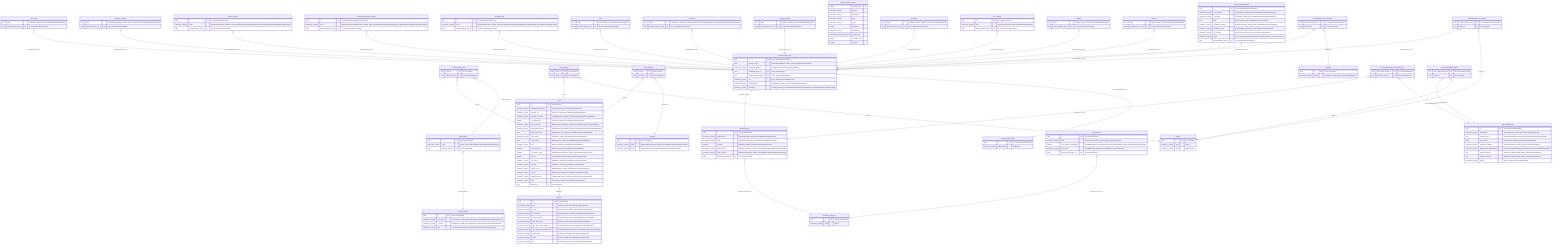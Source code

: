 erDiagram
    address {
        uuid id PK"ID von Adresse"
        character_varying city "Postort, XPath: /juris-table/juris-gericht/postort"
        character_varying email "Email-Adresse, XPath: /juris-table/juris-gericht/email"
        character_varying fax_number "Telefax-Nummer, XPath: /juris-table/juris-gericht/telefax"
        character_varying phone_number "Telefonnummer, XPath: /juris-table/juris-gericht/telefon"
        character_varying post_office_box "Postfach, XPath: /juris-table/juris-gericht/postfach"
        character_varying post_office_box_location "Postfachort, XPath: /juris-table/juris-gericht/postfachort"
        character_varying post_office_box_postal_code "Postfachpostleitzahl, XPath: /juris-table/juris-gericht/postfachplz"
        character_varying postal_code "Postleitzahl, XPath: /juris-table/juris-gericht/plz"
        character_varying street "Strasse, XPath: /juris-table/juris-gericht/strasse"
        character_varying url "Website-Url, XPath: /juris-table/juris-gericht/internet"
    }

    case_facts {
        text value "Tatbestand, XPath: /juris-r/textdaten/tatbestand/body/div"
        uuid documentation_unit_id FK"ID von Dokumentationseinheit"
    }

    court {
        uuid id PK"ID von Gericht"
        character_varying additional_information "Zusatz, XPath: /juris-table/juris-gericht/zusatz"
        character_varying belongs_to "Gehört zu, XPath: /juris-table/juris-gericht/gehoertzu"
        character_varying belongs_to_branch "Ist Zweigstelle zu, XPath: /juris-table/juris-gericht/istzweigstellezu"
        boolean can_deliver_lrs "Liefert lrs, XPath: /juris-table/juris-gericht/liefertlrs"
        character_varying current_branch "Bestehende Zweigstelle, XPath: /juris-table/juris-gericht/bestzweigstelle"
        character_varying deprecated_branch "Aufgehobene Zweigstelle, XPath: /juris-table/juris-gericht/aufgehzweigstelle"
        date deprecated_since "Aufgehoben seit, XPath: /juris-table/juris-gericht/aufhebdatum"
        character_varying early_name "Frühname, XPath: /juris-table/juris-gericht/fruehname"
        date exists_since "Bestehdatum, XPath: /juris-table/juris-gericht/bestehdatum"
        character_varying field "Bereich, XPath: /juris-table/juris-gericht/bereich"
        boolean is_foreign_court "Ausland, XPath: /juris-table/juris-gericht/ausland"
        boolean is_superior_court "Übergeordnetes Gericht, XPath: /juris-table/juris-gericht/supra"
        integer juris_id "Juris-Gericht ID, XPath: /juris-table/juris-gericht/@id"
        character_varying late_name "Spätname, XPath: /juris-table/juris-gericht/spaetname"
        character_varying location "Gerichtsort, XPath: /juris-table/juris-gericht/gerort"
        character_varying official_name "Offizeller Name, XPath: /juris-table/juris-gericht/offizname"
        character_varying remark "Bemerkung, XPath: /juris-table/juris-gericht/bemerkung"
        character_varying traditional_name "Traditioneller Name, XPath: /juris-table/juris-gericht/tradname"
        character_varying type "Gerichtstyp, XPath: /juris-table/juris-gericht/gertyp"
        uuid address_id FK"ID von Adresse"
    }

    court_judicial_body {
        uuid court_id PK"ID von Gericht"
        uuid judicial_body_id PK"ID von Spruchkörper"
    }

    court_region {
        uuid court_id PK"ID von Gericht"
        uuid region_id PK"ID von Region"
    }

    court_synonym {
        uuid court_id PK"ID von Gericht"
        uuid synonym_id PK"ID von Synonym"
    }

    decision_grounds {
        text value "Entscheidungsgründe, XPath: /juris-r/textdaten/entscheidungsgruende/body/div"
        uuid documentation_unit_id FK"ID von Dokumentationseinheit"
    }

    decision_name {
        uuid id PK"ID von Entscheidungsname"
        character_varying value "Entscheidungsname, XPath: /juris-r/paratrubriken/zuordnung/aspekt[text()='Entscheidungsname']/following-sibling::begriff"
        uuid documentation_unit_id FK"ID von Dokumentationseinheit"
    }

    deviating_document_number {
        uuid id PK"ID von Abweichende Dokumentnummer"
        character_varying value "Abweichende Dokumentnummer, XPath: /juris-r/paratrubriken/zuordnung/aspekt[text()='abweichende Nr']/following-sibling::begriff"
        uuid documentation_unit_id FK"ID von Dokumentationseinheit"
    }

    deviating_ecli {
        uuid id PK"ID von Abweichender ECLI"
        character_varying value "Abweichender ECLI, XPath: /juris-r/paratrubriken/zuordnung/aspekt[text()='Abweichender ECLI']/following-sibling::begriff"
        uuid documentation_unit_id FK"ID von Dokumentationseinheit"
    }

    document_category {
        uuid id PK"ID von Dokumentart"
        character_varying label "Kürzel"
    }

    document_type {
        uuid id PK"ID von Dokumenttyp"
        character_varying abbreviation "Juris-Abkürzung, XPath: /juris-table/juris-doktyp/jurisabk"
        character_varying label "Bezeichnung, XPath: /juris-table/juris-doktyp/bezeichnung"
        boolean multiple "Mehrfach, XPath: /juris-table/juris-doktyp/mehrfach"
        character_varying super_label_1 "Überbezeichnung 1, XPath: /juris-table/juris-doktyp/ueberbezeichnung1"
        character_varying super_label_2 "Überbezeichnung 2, XPath: /juris-table/juris-doktyp/ueberbezeichnung2"
        uuid document_category_id FK"ID von Dokumentart"
    }

    documentation_office {
        uuid id PK"ID von Dokumentationsstelle"
        character_varying abbreviation "Abkürzung"
    }

    documentation_unit {
        uuid id PK"ID von Dokumentationseinheit"
        date decision_date "Entscheidungsdatum, XPath: /juris-r/metadaten/entsch-datum"
        character_varying document_number "Dokumentnummer, XPath: /juris-r/@doknr"
        uuid document_type_id FK"ID von Dokumenttyp"
        uuid documentation_office_id FK"ID von Dokumentationsstelle"
        character_varying ecli "ECLI, XPath: /juris-r/metadaten/ecli"
        character_varying judicial_body "Spruchkörper, XPath: /juris-r/metadaten/spruchkoerper"
        character_varying procedure "Vorgang, XPath: /juris-r/paratrubriken/zuordnung/aspekt[text()='Vorgang']/following-sibling::begriff"
    }

    documentation_unit_keyword {
        uuid documentation_unit_id PK"ID von Dokumentationseinheit"
        uuid keyword_id PK"ID von Schlagwort"
    }

    documentation_unit_region {
        uuid documentation_unit_id PK"ID von Dokumentationseinheit"
        uuid region_id PK"ID von Region"
    }

    file_number {
        uuid id PK"ID von Aktenzeichen"
        character_varying value "Aktenzeichen, XPath: /juris-r/metadaten/aktenzeichen"
        uuid documentation_unit_id FK"ID von Dokumentationseinheit"
    }

    flyway_schema_history {
        integer installed_rank PK
        character_varying version 
        character_varying description 
        character_varying type 
        character_varying script 
        integer checksum 
        character_varying installed_by 
        timestamp_without_time_zone installed_on 
        integer execution_time 
        boolean success 
    }

    grounds {
        text value "Gründe, XPath: /juris-r/textdaten/gruende/body/div"
        uuid documentation_unit_id FK"ID von Dokumentationseinheit"
    }

    guiding_principle {
        text value "Leitsatz, XPath: /juris-r/textdaten/leitsatz/body/div"
        uuid documentation_unit_id FK"ID von Dokumentationseinheit"
    }

    headline {
        text value "Titelzeile, XPath: /juris-r/textdaten/titelzeile/body/div"
        uuid documentation_unit_id FK"ID von Dokumentationseinheit"
    }

    headnote {
        text value "Orientierungssatz, XPath: /juris-r/textdaten/osatz/body/div"
        uuid documentation_unit_id FK"ID von Dokumentationseinheit"
    }

    input_type {
        text value "Eingangsart, XPath: /juris-R/paratrubriken/zuordnung/aspekt[text()='Eingangsart']/following-sibling::begriff"
        uuid documentation_unit_id FK"ID von Dokumentationseinheit"
    }

    judicial_body {
        uuid id PK"ID von Spruchkörper"
        character_varying name "Name, XPath: /juris-table/juris-gericht/spruchkoerper/name"
        uuid numeric_figure_id FK"ID von Zahlangabe"
    }

    keyword {
        uuid id PK"ID von Schlagwort"
        character_varying value "Schlagwort, XPath: /juris-r/metadaten/schlagwort"
    }

    norm_abbreviation {
        uuid id PK"ID von Norm (Wertetabelle)"
        character_varying abbreviation "Juris-Abkürzung, XPath: /juris-norm/metadaten/jurabk"
        date decision_date "Entscheidungsdatum, XPath: /juris-norm/metadaten/entsch-datum"
        bigint document_id "Dokument ID, XPath: /juris-norm/metadaten/dokid"
        character_varying document_number "Dokumentnummer, XPath: /juris-norm/metadaten/doknr"
        character_varying official_letter_abbreviation "Amtliche Buchstabenabkürzung, XPath: /juris-norm/metadaten/amtabk"
        text official_long_title "Amtliche Langüberschrift, XPath: /juris/metadaten/langue"
        text official_short_title "Amtliche Kurzüberschrift, XPath: /juris/metadaten/kurzue"
        character_varying source "Quelle, XPath: /juris/metadaten/quelle"
    }

    norm_abbreviation_document_type {
        uuid norm_abbreviation_id PK"ID von Normabkürzung"
        uuid document_type_id PK"ID von Dokumenttyp"
    }

    norm_abbreviation_region {
        uuid norm_abbreviation_id PK"ID von Normabkürzung"
        uuid region_id PK"ID von Region"
    }

    norm_element {
        uuid id PK"ID von Norm Element"
        character_varying label "Bezeichnung, XPath: /juris-table/juris-normelem/element"
        boolean has_number_designation "Mit Zählbezeichnung, Negation von XPath: /juris-table/juris-normelem/ohnezaehlbezeichnung"
        character_varying norm_code "Normabkürzung, XPath: /juris-table/juris-normelem/normabk"
        uuid document_category_id FK"ID von Dokumentart"
    }

    numeric_figure {
        uuid id PK"ID von Zahlangabe"
        character_varying from_value "Von Nummer, XPath: /juris-table/juris-gericht/spruchkoerper/zahlangabe/vonnr"
        character_varying to_value "Bis Nummer, XPath: /juris-table/juris-gericht/spruchkoerper/zahlangabe/bisnr"
        character_varying type "Typ, XPath: /juris-table/juris-gericht/spruchkoerper/zahlangabe/@typ"
    }

    region {
        uuid id PK"ID von Region"
        character_varying code "Kürzel"
        character_varying label "Bezeichnung"
    }

    related_documentation {
        uuid id PK"ID von Zugehörige Dokumentation"
        character_varying court_location "Gerichtssitz, XPath: /juris-r/metadaten/vorinstanz/gericht/gerort"
        character_varying court_type "Gerichtstyp, XPath: /juris-r/metadaten/vorinstanz/gericht/gertyp"
        date date "Datum, XPath: /juris-r/metadaten/vorinstanz/datum"
        character_varying document_number "Dokumentnummer, XPath: /juris-r/metadaten/vorinstanz/hlj/@sw"
        character_varying document_type "Dokumenttyp, XPath: /juris-r/metadaten/vorinstanz/doktyp"
        character_varying file_number "Aktenzeichen, XPath: /juris-r/metadaten/vorinstanz/az"
        character_varying dtype "Art der Zugehörigen Dokumentation (mögliche Werte: 'previous_decision')"
        uuid documentation_unit_id FK"ID von Dokumentationseinheit"
    }

    synonym {
        uuid id PK"ID von Synonym"
        character_varying label "Synonymbezeichnung,  XPath: /juris-table/juris-gericht/synonym/synbez"
        character_varying type "Synonymtyp, XPath: /juris-table/juris-gericht/synonym/syntyp"
    }

    tenor {
        text value "Tenor, XPath: /juris-r/textdaten/tenor/body/div"
        uuid documentation_unit_id FK"ID von Dokumentationseinheit"
    }

    court }o--|| address : "address_id"
    case_facts }o--|| documentation_unit : "documentation_unit_id"
    court_synonym }o--|| court : "court_id"
    court_region }o--|| court : "court_id"
    court_judicial_body }o--|| court : "court_id"
    court_judicial_body }o--|| judicial_body : "judicial_body_id"
    court_region }o--|| region : "region_id"
    court_synonym }o--|| synonym : "synonym_id"
    decision_grounds }o--|| documentation_unit : "documentation_unit_id"
    decision_name }o--|| documentation_unit : "documentation_unit_id"
    deviating_document_number }o--|| documentation_unit : "documentation_unit_id"
    deviating_ecli }o--|| documentation_unit : "documentation_unit_id"
    norm_element }o--|| document_category : "document_category_id"
    document_type }o--|| document_category : "document_category_id"
    norm_abbreviation_document_type }o--|| document_type : "document_type_id"
    documentation_unit }o--|| document_type : "document_type_id"
    documentation_unit }o--|| documentation_office : "documentation_office_id"
    tenor }o--|| documentation_unit : "documentation_unit_id"
    input_type }o--|| documentation_unit : "documentation_unit_id"
    guiding_principle }o--|| documentation_unit : "documentation_unit_id"
    headnote }o--|| documentation_unit : "documentation_unit_id"
    file_number }o--|| documentation_unit : "documentation_unit_id"
    headline }o--|| documentation_unit : "documentation_unit_id"
    grounds }o--|| documentation_unit : "documentation_unit_id"
    related_documentation }o--|| documentation_unit : "documentation_unit_id"
    documentation_unit_region }o--|| documentation_unit : "documentation_unit_id"
    documentation_unit_keyword }o--|| documentation_unit : "documentation_unit_id"
    documentation_unit_keyword }o--|| keyword : "keyword_id"
    documentation_unit_region }o--|| region : "region_id"
    judicial_body }o--|| numeric_figure : "numeric_figure_id"
    norm_abbreviation_region }o--|| norm_abbreviation : "norm_abbreviation_id"
    norm_abbreviation_document_type }o--|| norm_abbreviation : "norm_abbreviation_id"
    norm_abbreviation_region }o--|| region : "region_id"
